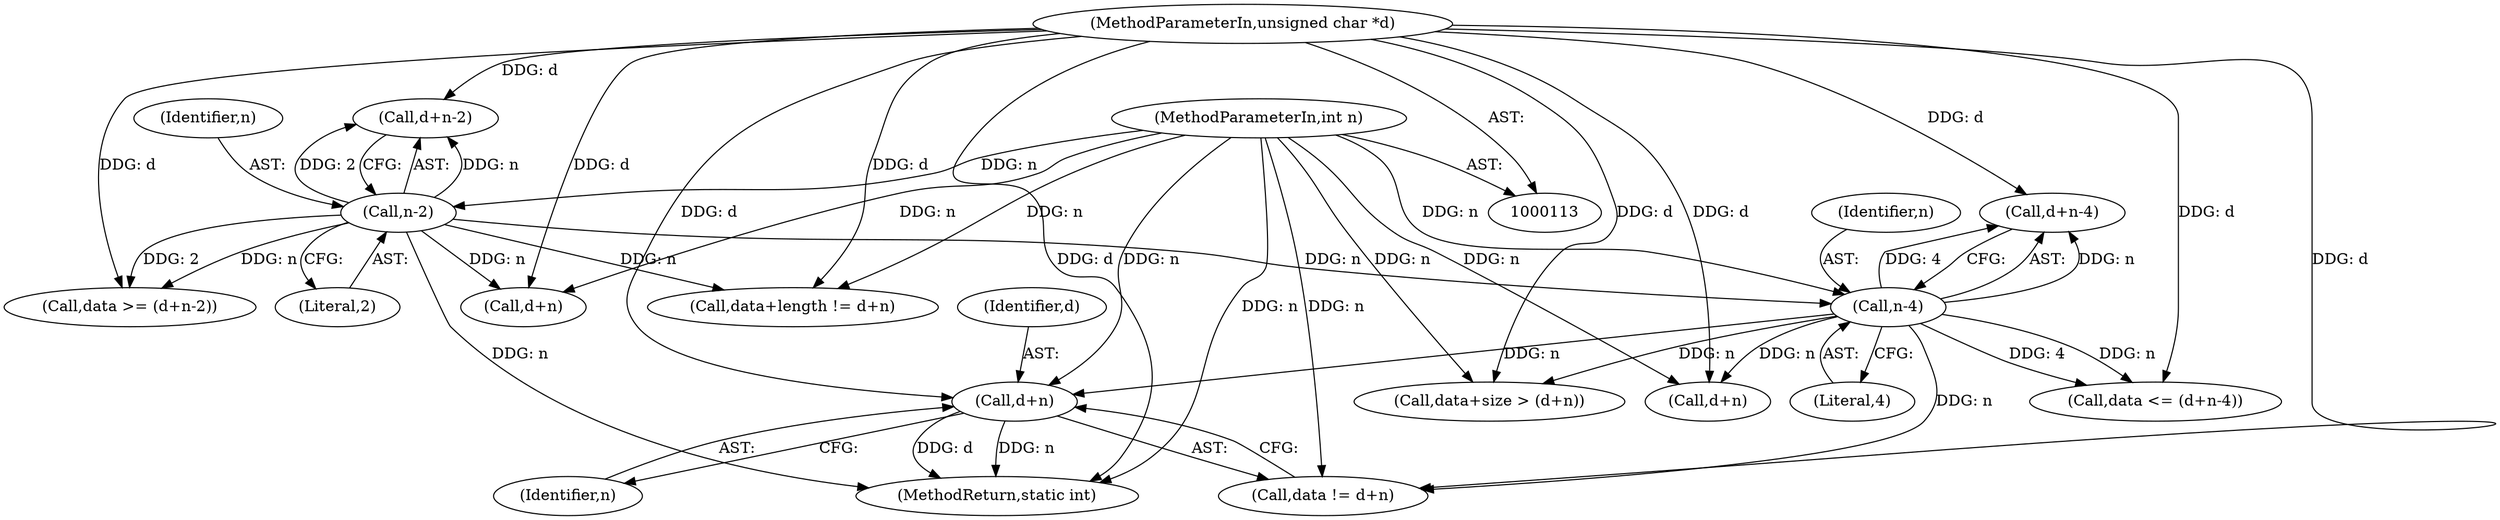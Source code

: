 digraph "0_openssl_fb0bc2b273bcc2d5401dd883fe869af4fc74bb21@pointer" {
"1000938" [label="(Call,d+n)"];
"1000116" [label="(MethodParameterIn,unsigned char *d)"];
"1000210" [label="(Call,n-4)"];
"1000117" [label="(MethodParameterIn,int n)"];
"1000183" [label="(Call,n-2)"];
"1000195" [label="(Call,d+n)"];
"1000206" [label="(Call,data <= (d+n-4))"];
"1000938" [label="(Call,d+n)"];
"1000208" [label="(Call,d+n-4)"];
"1000185" [label="(Literal,2)"];
"1000211" [label="(Identifier,n)"];
"1001038" [label="(MethodReturn,static int)"];
"1000179" [label="(Call,data >= (d+n-2))"];
"1000225" [label="(Call,d+n)"];
"1000183" [label="(Call,n-2)"];
"1000221" [label="(Call,data+size > (d+n))"];
"1000939" [label="(Identifier,d)"];
"1000116" [label="(MethodParameterIn,unsigned char *d)"];
"1000936" [label="(Call,data != d+n)"];
"1000940" [label="(Identifier,n)"];
"1000212" [label="(Literal,4)"];
"1000181" [label="(Call,d+n-2)"];
"1000210" [label="(Call,n-4)"];
"1000184" [label="(Identifier,n)"];
"1000117" [label="(MethodParameterIn,int n)"];
"1000191" [label="(Call,data+length != d+n)"];
"1000938" -> "1000936"  [label="AST: "];
"1000938" -> "1000940"  [label="CFG: "];
"1000939" -> "1000938"  [label="AST: "];
"1000940" -> "1000938"  [label="AST: "];
"1000936" -> "1000938"  [label="CFG: "];
"1000938" -> "1001038"  [label="DDG: d"];
"1000938" -> "1001038"  [label="DDG: n"];
"1000116" -> "1000938"  [label="DDG: d"];
"1000210" -> "1000938"  [label="DDG: n"];
"1000117" -> "1000938"  [label="DDG: n"];
"1000116" -> "1000113"  [label="AST: "];
"1000116" -> "1001038"  [label="DDG: d"];
"1000116" -> "1000179"  [label="DDG: d"];
"1000116" -> "1000181"  [label="DDG: d"];
"1000116" -> "1000191"  [label="DDG: d"];
"1000116" -> "1000195"  [label="DDG: d"];
"1000116" -> "1000206"  [label="DDG: d"];
"1000116" -> "1000208"  [label="DDG: d"];
"1000116" -> "1000221"  [label="DDG: d"];
"1000116" -> "1000225"  [label="DDG: d"];
"1000116" -> "1000936"  [label="DDG: d"];
"1000210" -> "1000208"  [label="AST: "];
"1000210" -> "1000212"  [label="CFG: "];
"1000211" -> "1000210"  [label="AST: "];
"1000212" -> "1000210"  [label="AST: "];
"1000208" -> "1000210"  [label="CFG: "];
"1000210" -> "1000206"  [label="DDG: n"];
"1000210" -> "1000206"  [label="DDG: 4"];
"1000210" -> "1000208"  [label="DDG: n"];
"1000210" -> "1000208"  [label="DDG: 4"];
"1000117" -> "1000210"  [label="DDG: n"];
"1000183" -> "1000210"  [label="DDG: n"];
"1000210" -> "1000221"  [label="DDG: n"];
"1000210" -> "1000225"  [label="DDG: n"];
"1000210" -> "1000936"  [label="DDG: n"];
"1000117" -> "1000113"  [label="AST: "];
"1000117" -> "1001038"  [label="DDG: n"];
"1000117" -> "1000183"  [label="DDG: n"];
"1000117" -> "1000191"  [label="DDG: n"];
"1000117" -> "1000195"  [label="DDG: n"];
"1000117" -> "1000221"  [label="DDG: n"];
"1000117" -> "1000225"  [label="DDG: n"];
"1000117" -> "1000936"  [label="DDG: n"];
"1000183" -> "1000181"  [label="AST: "];
"1000183" -> "1000185"  [label="CFG: "];
"1000184" -> "1000183"  [label="AST: "];
"1000185" -> "1000183"  [label="AST: "];
"1000181" -> "1000183"  [label="CFG: "];
"1000183" -> "1001038"  [label="DDG: n"];
"1000183" -> "1000179"  [label="DDG: n"];
"1000183" -> "1000179"  [label="DDG: 2"];
"1000183" -> "1000181"  [label="DDG: n"];
"1000183" -> "1000181"  [label="DDG: 2"];
"1000183" -> "1000191"  [label="DDG: n"];
"1000183" -> "1000195"  [label="DDG: n"];
}
